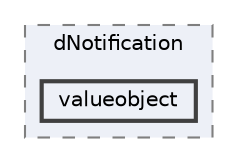 digraph "repository/dNotification/src/main/java/com/sterlite/cal/dNotification/valueobject"
{
 // LATEX_PDF_SIZE
  bgcolor="transparent";
  edge [fontname=Helvetica,fontsize=10,labelfontname=Helvetica,labelfontsize=10];
  node [fontname=Helvetica,fontsize=10,shape=box,height=0.2,width=0.4];
  compound=true
  subgraph clusterdir_f3f0fd850f9af0d5201651e761fc2893 {
    graph [ bgcolor="#edf0f7", pencolor="grey50", label="dNotification", fontname=Helvetica,fontsize=10 style="filled,dashed", URL="dir_f3f0fd850f9af0d5201651e761fc2893.html",tooltip=""]
  dir_9eed5ea3df732863f9c6aeaaa1ef06d4 [label="valueobject", fillcolor="#edf0f7", color="grey25", style="filled,bold", URL="dir_9eed5ea3df732863f9c6aeaaa1ef06d4.html",tooltip=""];
  }
}
